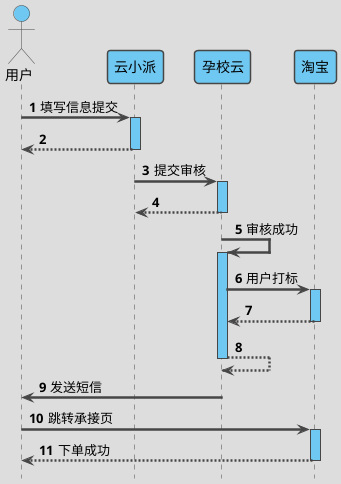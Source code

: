 @startuml
'https://plantuml.com/sequence-diagram

'隐藏脚注
hide footbox

'使用 toy 主题
!theme toy


'编号
autonumber 1

'隐藏孤立的参与者
hide unlinked

'文字对齐，向左对齐
skinparam sequenceMessageAlign left

'箭头粗度
skinparam sequenceArrowThickness 2.5

' 皮肤
skinparam sequence {
    LifeLineBackgroundColor #6FC8F2
    ParticipantBackgroundColor #6FC8F2
    ParticipantFontColor black
    ActorBackgroundColor #6FC8F2
    ActorFontColor black
}

actor 用户 as user
participant 云小派 as yxp
participant 孕校云 as yxy
participant 淘宝 as tb

user -> yxp : 填写信息提交
activate yxp
return

yxp -> yxy : 提交审核
activate yxy
return

yxy -> yxy : 审核成功
activate yxy

yxy -> tb : 用户打标
activate tb
return
return

yxy -> user : 发送短信
user -> tb : 跳转承接页
activate tb
return 下单成功






@enduml